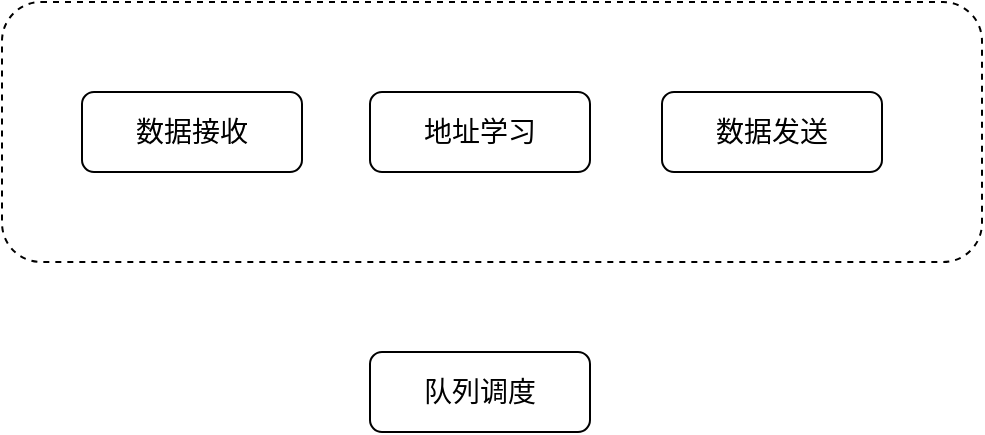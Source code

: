 <mxfile version="20.8.23" type="github">
  <diagram name="第 1 页" id="JOiBaCDqJavDAp5jNfNz">
    <mxGraphModel dx="1430" dy="737" grid="1" gridSize="10" guides="1" tooltips="1" connect="1" arrows="1" fold="1" page="1" pageScale="1" pageWidth="827" pageHeight="1169" math="0" shadow="0">
      <root>
        <mxCell id="0" />
        <mxCell id="1" parent="0" />
        <mxCell id="wMq79IM0E_F1ZLYgunTB-1" value="" style="rounded=1;whiteSpace=wrap;html=1;dashed=1;" vertex="1" parent="1">
          <mxGeometry x="120" y="275" width="490" height="130" as="geometry" />
        </mxCell>
        <mxCell id="wMq79IM0E_F1ZLYgunTB-2" value="&lt;font style=&quot;font-size: 14px;&quot;&gt;数据接收&lt;/font&gt;" style="rounded=1;whiteSpace=wrap;html=1;" vertex="1" parent="1">
          <mxGeometry x="160" y="320" width="110" height="40" as="geometry" />
        </mxCell>
        <mxCell id="wMq79IM0E_F1ZLYgunTB-3" value="&lt;span style=&quot;font-size: 14px;&quot;&gt;地址学习&lt;/span&gt;" style="rounded=1;whiteSpace=wrap;html=1;" vertex="1" parent="1">
          <mxGeometry x="304" y="320" width="110" height="40" as="geometry" />
        </mxCell>
        <mxCell id="wMq79IM0E_F1ZLYgunTB-4" value="&lt;font style=&quot;font-size: 14px;&quot;&gt;数据发送&lt;/font&gt;" style="rounded=1;whiteSpace=wrap;html=1;" vertex="1" parent="1">
          <mxGeometry x="450" y="320" width="110" height="40" as="geometry" />
        </mxCell>
        <mxCell id="wMq79IM0E_F1ZLYgunTB-5" value="&lt;font style=&quot;font-size: 14px;&quot;&gt;队列调度&lt;/font&gt;" style="rounded=1;whiteSpace=wrap;html=1;" vertex="1" parent="1">
          <mxGeometry x="304" y="450" width="110" height="40" as="geometry" />
        </mxCell>
      </root>
    </mxGraphModel>
  </diagram>
</mxfile>
